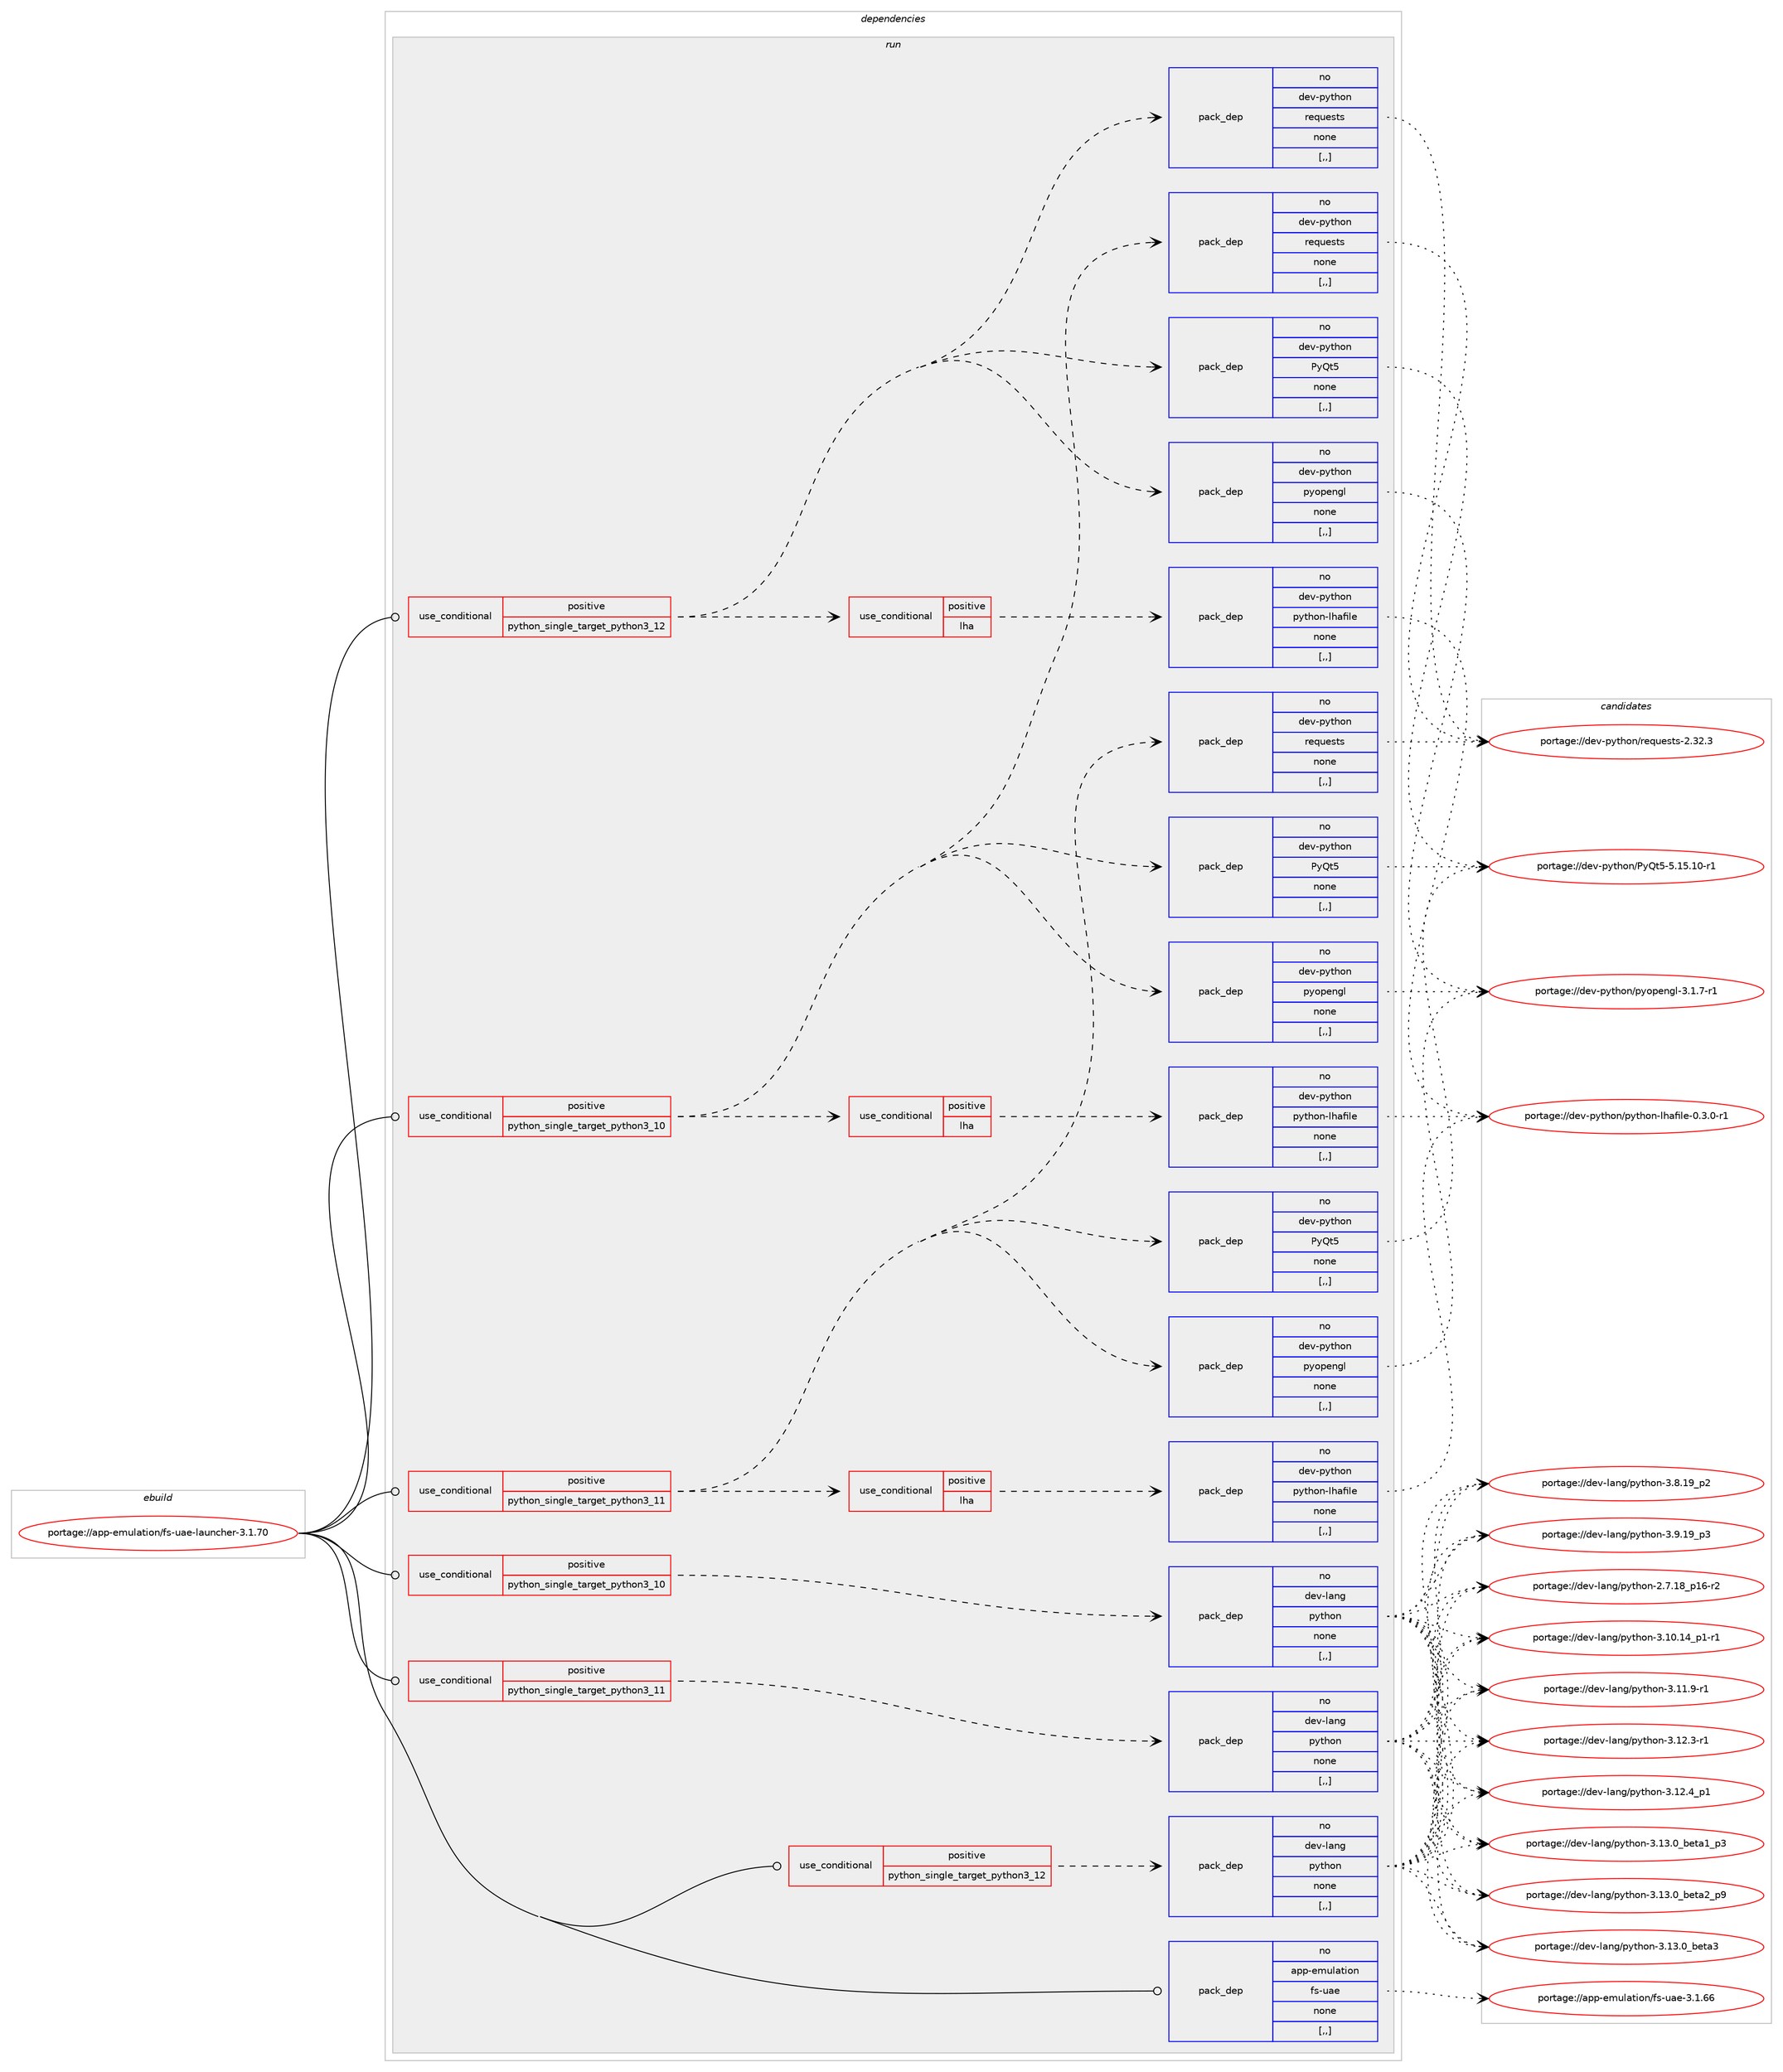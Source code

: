 digraph prolog {

# *************
# Graph options
# *************

newrank=true;
concentrate=true;
compound=true;
graph [rankdir=LR,fontname=Helvetica,fontsize=10,ranksep=1.5];#, ranksep=2.5, nodesep=0.2];
edge  [arrowhead=vee];
node  [fontname=Helvetica,fontsize=10];

# **********
# The ebuild
# **********

subgraph cluster_leftcol {
color=gray;
rank=same;
label=<<i>ebuild</i>>;
id [label="portage://app-emulation/fs-uae-launcher-3.1.70", color=red, width=4, href="../app-emulation/fs-uae-launcher-3.1.70.svg"];
}

# ****************
# The dependencies
# ****************

subgraph cluster_midcol {
color=gray;
label=<<i>dependencies</i>>;
subgraph cluster_compile {
fillcolor="#eeeeee";
style=filled;
label=<<i>compile</i>>;
}
subgraph cluster_compileandrun {
fillcolor="#eeeeee";
style=filled;
label=<<i>compile and run</i>>;
}
subgraph cluster_run {
fillcolor="#eeeeee";
style=filled;
label=<<i>run</i>>;
subgraph cond6260 {
dependency23706 [label=<<TABLE BORDER="0" CELLBORDER="1" CELLSPACING="0" CELLPADDING="4"><TR><TD ROWSPAN="3" CELLPADDING="10">use_conditional</TD></TR><TR><TD>positive</TD></TR><TR><TD>python_single_target_python3_10</TD></TR></TABLE>>, shape=none, color=red];
subgraph pack17289 {
dependency23707 [label=<<TABLE BORDER="0" CELLBORDER="1" CELLSPACING="0" CELLPADDING="4" WIDTH="220"><TR><TD ROWSPAN="6" CELLPADDING="30">pack_dep</TD></TR><TR><TD WIDTH="110">no</TD></TR><TR><TD>dev-lang</TD></TR><TR><TD>python</TD></TR><TR><TD>none</TD></TR><TR><TD>[,,]</TD></TR></TABLE>>, shape=none, color=blue];
}
dependency23706:e -> dependency23707:w [weight=20,style="dashed",arrowhead="vee"];
}
id:e -> dependency23706:w [weight=20,style="solid",arrowhead="odot"];
subgraph cond6261 {
dependency23708 [label=<<TABLE BORDER="0" CELLBORDER="1" CELLSPACING="0" CELLPADDING="4"><TR><TD ROWSPAN="3" CELLPADDING="10">use_conditional</TD></TR><TR><TD>positive</TD></TR><TR><TD>python_single_target_python3_10</TD></TR></TABLE>>, shape=none, color=red];
subgraph pack17290 {
dependency23709 [label=<<TABLE BORDER="0" CELLBORDER="1" CELLSPACING="0" CELLPADDING="4" WIDTH="220"><TR><TD ROWSPAN="6" CELLPADDING="30">pack_dep</TD></TR><TR><TD WIDTH="110">no</TD></TR><TR><TD>dev-python</TD></TR><TR><TD>PyQt5</TD></TR><TR><TD>none</TD></TR><TR><TD>[,,]</TD></TR></TABLE>>, shape=none, color=blue];
}
dependency23708:e -> dependency23709:w [weight=20,style="dashed",arrowhead="vee"];
subgraph pack17291 {
dependency23710 [label=<<TABLE BORDER="0" CELLBORDER="1" CELLSPACING="0" CELLPADDING="4" WIDTH="220"><TR><TD ROWSPAN="6" CELLPADDING="30">pack_dep</TD></TR><TR><TD WIDTH="110">no</TD></TR><TR><TD>dev-python</TD></TR><TR><TD>pyopengl</TD></TR><TR><TD>none</TD></TR><TR><TD>[,,]</TD></TR></TABLE>>, shape=none, color=blue];
}
dependency23708:e -> dependency23710:w [weight=20,style="dashed",arrowhead="vee"];
subgraph pack17292 {
dependency23711 [label=<<TABLE BORDER="0" CELLBORDER="1" CELLSPACING="0" CELLPADDING="4" WIDTH="220"><TR><TD ROWSPAN="6" CELLPADDING="30">pack_dep</TD></TR><TR><TD WIDTH="110">no</TD></TR><TR><TD>dev-python</TD></TR><TR><TD>requests</TD></TR><TR><TD>none</TD></TR><TR><TD>[,,]</TD></TR></TABLE>>, shape=none, color=blue];
}
dependency23708:e -> dependency23711:w [weight=20,style="dashed",arrowhead="vee"];
subgraph cond6262 {
dependency23712 [label=<<TABLE BORDER="0" CELLBORDER="1" CELLSPACING="0" CELLPADDING="4"><TR><TD ROWSPAN="3" CELLPADDING="10">use_conditional</TD></TR><TR><TD>positive</TD></TR><TR><TD>lha</TD></TR></TABLE>>, shape=none, color=red];
subgraph pack17293 {
dependency23713 [label=<<TABLE BORDER="0" CELLBORDER="1" CELLSPACING="0" CELLPADDING="4" WIDTH="220"><TR><TD ROWSPAN="6" CELLPADDING="30">pack_dep</TD></TR><TR><TD WIDTH="110">no</TD></TR><TR><TD>dev-python</TD></TR><TR><TD>python-lhafile</TD></TR><TR><TD>none</TD></TR><TR><TD>[,,]</TD></TR></TABLE>>, shape=none, color=blue];
}
dependency23712:e -> dependency23713:w [weight=20,style="dashed",arrowhead="vee"];
}
dependency23708:e -> dependency23712:w [weight=20,style="dashed",arrowhead="vee"];
}
id:e -> dependency23708:w [weight=20,style="solid",arrowhead="odot"];
subgraph cond6263 {
dependency23714 [label=<<TABLE BORDER="0" CELLBORDER="1" CELLSPACING="0" CELLPADDING="4"><TR><TD ROWSPAN="3" CELLPADDING="10">use_conditional</TD></TR><TR><TD>positive</TD></TR><TR><TD>python_single_target_python3_11</TD></TR></TABLE>>, shape=none, color=red];
subgraph pack17294 {
dependency23715 [label=<<TABLE BORDER="0" CELLBORDER="1" CELLSPACING="0" CELLPADDING="4" WIDTH="220"><TR><TD ROWSPAN="6" CELLPADDING="30">pack_dep</TD></TR><TR><TD WIDTH="110">no</TD></TR><TR><TD>dev-lang</TD></TR><TR><TD>python</TD></TR><TR><TD>none</TD></TR><TR><TD>[,,]</TD></TR></TABLE>>, shape=none, color=blue];
}
dependency23714:e -> dependency23715:w [weight=20,style="dashed",arrowhead="vee"];
}
id:e -> dependency23714:w [weight=20,style="solid",arrowhead="odot"];
subgraph cond6264 {
dependency23716 [label=<<TABLE BORDER="0" CELLBORDER="1" CELLSPACING="0" CELLPADDING="4"><TR><TD ROWSPAN="3" CELLPADDING="10">use_conditional</TD></TR><TR><TD>positive</TD></TR><TR><TD>python_single_target_python3_11</TD></TR></TABLE>>, shape=none, color=red];
subgraph pack17295 {
dependency23717 [label=<<TABLE BORDER="0" CELLBORDER="1" CELLSPACING="0" CELLPADDING="4" WIDTH="220"><TR><TD ROWSPAN="6" CELLPADDING="30">pack_dep</TD></TR><TR><TD WIDTH="110">no</TD></TR><TR><TD>dev-python</TD></TR><TR><TD>PyQt5</TD></TR><TR><TD>none</TD></TR><TR><TD>[,,]</TD></TR></TABLE>>, shape=none, color=blue];
}
dependency23716:e -> dependency23717:w [weight=20,style="dashed",arrowhead="vee"];
subgraph pack17296 {
dependency23718 [label=<<TABLE BORDER="0" CELLBORDER="1" CELLSPACING="0" CELLPADDING="4" WIDTH="220"><TR><TD ROWSPAN="6" CELLPADDING="30">pack_dep</TD></TR><TR><TD WIDTH="110">no</TD></TR><TR><TD>dev-python</TD></TR><TR><TD>pyopengl</TD></TR><TR><TD>none</TD></TR><TR><TD>[,,]</TD></TR></TABLE>>, shape=none, color=blue];
}
dependency23716:e -> dependency23718:w [weight=20,style="dashed",arrowhead="vee"];
subgraph pack17297 {
dependency23719 [label=<<TABLE BORDER="0" CELLBORDER="1" CELLSPACING="0" CELLPADDING="4" WIDTH="220"><TR><TD ROWSPAN="6" CELLPADDING="30">pack_dep</TD></TR><TR><TD WIDTH="110">no</TD></TR><TR><TD>dev-python</TD></TR><TR><TD>requests</TD></TR><TR><TD>none</TD></TR><TR><TD>[,,]</TD></TR></TABLE>>, shape=none, color=blue];
}
dependency23716:e -> dependency23719:w [weight=20,style="dashed",arrowhead="vee"];
subgraph cond6265 {
dependency23720 [label=<<TABLE BORDER="0" CELLBORDER="1" CELLSPACING="0" CELLPADDING="4"><TR><TD ROWSPAN="3" CELLPADDING="10">use_conditional</TD></TR><TR><TD>positive</TD></TR><TR><TD>lha</TD></TR></TABLE>>, shape=none, color=red];
subgraph pack17298 {
dependency23721 [label=<<TABLE BORDER="0" CELLBORDER="1" CELLSPACING="0" CELLPADDING="4" WIDTH="220"><TR><TD ROWSPAN="6" CELLPADDING="30">pack_dep</TD></TR><TR><TD WIDTH="110">no</TD></TR><TR><TD>dev-python</TD></TR><TR><TD>python-lhafile</TD></TR><TR><TD>none</TD></TR><TR><TD>[,,]</TD></TR></TABLE>>, shape=none, color=blue];
}
dependency23720:e -> dependency23721:w [weight=20,style="dashed",arrowhead="vee"];
}
dependency23716:e -> dependency23720:w [weight=20,style="dashed",arrowhead="vee"];
}
id:e -> dependency23716:w [weight=20,style="solid",arrowhead="odot"];
subgraph cond6266 {
dependency23722 [label=<<TABLE BORDER="0" CELLBORDER="1" CELLSPACING="0" CELLPADDING="4"><TR><TD ROWSPAN="3" CELLPADDING="10">use_conditional</TD></TR><TR><TD>positive</TD></TR><TR><TD>python_single_target_python3_12</TD></TR></TABLE>>, shape=none, color=red];
subgraph pack17299 {
dependency23723 [label=<<TABLE BORDER="0" CELLBORDER="1" CELLSPACING="0" CELLPADDING="4" WIDTH="220"><TR><TD ROWSPAN="6" CELLPADDING="30">pack_dep</TD></TR><TR><TD WIDTH="110">no</TD></TR><TR><TD>dev-lang</TD></TR><TR><TD>python</TD></TR><TR><TD>none</TD></TR><TR><TD>[,,]</TD></TR></TABLE>>, shape=none, color=blue];
}
dependency23722:e -> dependency23723:w [weight=20,style="dashed",arrowhead="vee"];
}
id:e -> dependency23722:w [weight=20,style="solid",arrowhead="odot"];
subgraph cond6267 {
dependency23724 [label=<<TABLE BORDER="0" CELLBORDER="1" CELLSPACING="0" CELLPADDING="4"><TR><TD ROWSPAN="3" CELLPADDING="10">use_conditional</TD></TR><TR><TD>positive</TD></TR><TR><TD>python_single_target_python3_12</TD></TR></TABLE>>, shape=none, color=red];
subgraph pack17300 {
dependency23725 [label=<<TABLE BORDER="0" CELLBORDER="1" CELLSPACING="0" CELLPADDING="4" WIDTH="220"><TR><TD ROWSPAN="6" CELLPADDING="30">pack_dep</TD></TR><TR><TD WIDTH="110">no</TD></TR><TR><TD>dev-python</TD></TR><TR><TD>PyQt5</TD></TR><TR><TD>none</TD></TR><TR><TD>[,,]</TD></TR></TABLE>>, shape=none, color=blue];
}
dependency23724:e -> dependency23725:w [weight=20,style="dashed",arrowhead="vee"];
subgraph pack17301 {
dependency23726 [label=<<TABLE BORDER="0" CELLBORDER="1" CELLSPACING="0" CELLPADDING="4" WIDTH="220"><TR><TD ROWSPAN="6" CELLPADDING="30">pack_dep</TD></TR><TR><TD WIDTH="110">no</TD></TR><TR><TD>dev-python</TD></TR><TR><TD>pyopengl</TD></TR><TR><TD>none</TD></TR><TR><TD>[,,]</TD></TR></TABLE>>, shape=none, color=blue];
}
dependency23724:e -> dependency23726:w [weight=20,style="dashed",arrowhead="vee"];
subgraph pack17302 {
dependency23727 [label=<<TABLE BORDER="0" CELLBORDER="1" CELLSPACING="0" CELLPADDING="4" WIDTH="220"><TR><TD ROWSPAN="6" CELLPADDING="30">pack_dep</TD></TR><TR><TD WIDTH="110">no</TD></TR><TR><TD>dev-python</TD></TR><TR><TD>requests</TD></TR><TR><TD>none</TD></TR><TR><TD>[,,]</TD></TR></TABLE>>, shape=none, color=blue];
}
dependency23724:e -> dependency23727:w [weight=20,style="dashed",arrowhead="vee"];
subgraph cond6268 {
dependency23728 [label=<<TABLE BORDER="0" CELLBORDER="1" CELLSPACING="0" CELLPADDING="4"><TR><TD ROWSPAN="3" CELLPADDING="10">use_conditional</TD></TR><TR><TD>positive</TD></TR><TR><TD>lha</TD></TR></TABLE>>, shape=none, color=red];
subgraph pack17303 {
dependency23729 [label=<<TABLE BORDER="0" CELLBORDER="1" CELLSPACING="0" CELLPADDING="4" WIDTH="220"><TR><TD ROWSPAN="6" CELLPADDING="30">pack_dep</TD></TR><TR><TD WIDTH="110">no</TD></TR><TR><TD>dev-python</TD></TR><TR><TD>python-lhafile</TD></TR><TR><TD>none</TD></TR><TR><TD>[,,]</TD></TR></TABLE>>, shape=none, color=blue];
}
dependency23728:e -> dependency23729:w [weight=20,style="dashed",arrowhead="vee"];
}
dependency23724:e -> dependency23728:w [weight=20,style="dashed",arrowhead="vee"];
}
id:e -> dependency23724:w [weight=20,style="solid",arrowhead="odot"];
subgraph pack17304 {
dependency23730 [label=<<TABLE BORDER="0" CELLBORDER="1" CELLSPACING="0" CELLPADDING="4" WIDTH="220"><TR><TD ROWSPAN="6" CELLPADDING="30">pack_dep</TD></TR><TR><TD WIDTH="110">no</TD></TR><TR><TD>app-emulation</TD></TR><TR><TD>fs-uae</TD></TR><TR><TD>none</TD></TR><TR><TD>[,,]</TD></TR></TABLE>>, shape=none, color=blue];
}
id:e -> dependency23730:w [weight=20,style="solid",arrowhead="odot"];
}
}

# **************
# The candidates
# **************

subgraph cluster_choices {
rank=same;
color=gray;
label=<<i>candidates</i>>;

subgraph choice17289 {
color=black;
nodesep=1;
choice100101118451089711010347112121116104111110455046554649569511249544511450 [label="portage://dev-lang/python-2.7.18_p16-r2", color=red, width=4,href="../dev-lang/python-2.7.18_p16-r2.svg"];
choice100101118451089711010347112121116104111110455146494846495295112494511449 [label="portage://dev-lang/python-3.10.14_p1-r1", color=red, width=4,href="../dev-lang/python-3.10.14_p1-r1.svg"];
choice100101118451089711010347112121116104111110455146494946574511449 [label="portage://dev-lang/python-3.11.9-r1", color=red, width=4,href="../dev-lang/python-3.11.9-r1.svg"];
choice100101118451089711010347112121116104111110455146495046514511449 [label="portage://dev-lang/python-3.12.3-r1", color=red, width=4,href="../dev-lang/python-3.12.3-r1.svg"];
choice100101118451089711010347112121116104111110455146495046529511249 [label="portage://dev-lang/python-3.12.4_p1", color=red, width=4,href="../dev-lang/python-3.12.4_p1.svg"];
choice10010111845108971101034711212111610411111045514649514648959810111697499511251 [label="portage://dev-lang/python-3.13.0_beta1_p3", color=red, width=4,href="../dev-lang/python-3.13.0_beta1_p3.svg"];
choice10010111845108971101034711212111610411111045514649514648959810111697509511257 [label="portage://dev-lang/python-3.13.0_beta2_p9", color=red, width=4,href="../dev-lang/python-3.13.0_beta2_p9.svg"];
choice1001011184510897110103471121211161041111104551464951464895981011169751 [label="portage://dev-lang/python-3.13.0_beta3", color=red, width=4,href="../dev-lang/python-3.13.0_beta3.svg"];
choice100101118451089711010347112121116104111110455146564649579511250 [label="portage://dev-lang/python-3.8.19_p2", color=red, width=4,href="../dev-lang/python-3.8.19_p2.svg"];
choice100101118451089711010347112121116104111110455146574649579511251 [label="portage://dev-lang/python-3.9.19_p3", color=red, width=4,href="../dev-lang/python-3.9.19_p3.svg"];
dependency23707:e -> choice100101118451089711010347112121116104111110455046554649569511249544511450:w [style=dotted,weight="100"];
dependency23707:e -> choice100101118451089711010347112121116104111110455146494846495295112494511449:w [style=dotted,weight="100"];
dependency23707:e -> choice100101118451089711010347112121116104111110455146494946574511449:w [style=dotted,weight="100"];
dependency23707:e -> choice100101118451089711010347112121116104111110455146495046514511449:w [style=dotted,weight="100"];
dependency23707:e -> choice100101118451089711010347112121116104111110455146495046529511249:w [style=dotted,weight="100"];
dependency23707:e -> choice10010111845108971101034711212111610411111045514649514648959810111697499511251:w [style=dotted,weight="100"];
dependency23707:e -> choice10010111845108971101034711212111610411111045514649514648959810111697509511257:w [style=dotted,weight="100"];
dependency23707:e -> choice1001011184510897110103471121211161041111104551464951464895981011169751:w [style=dotted,weight="100"];
dependency23707:e -> choice100101118451089711010347112121116104111110455146564649579511250:w [style=dotted,weight="100"];
dependency23707:e -> choice100101118451089711010347112121116104111110455146574649579511251:w [style=dotted,weight="100"];
}
subgraph choice17290 {
color=black;
nodesep=1;
choice100101118451121211161041111104780121811165345534649534649484511449 [label="portage://dev-python/PyQt5-5.15.10-r1", color=red, width=4,href="../dev-python/PyQt5-5.15.10-r1.svg"];
dependency23709:e -> choice100101118451121211161041111104780121811165345534649534649484511449:w [style=dotted,weight="100"];
}
subgraph choice17291 {
color=black;
nodesep=1;
choice10010111845112121116104111110471121211111121011101031084551464946554511449 [label="portage://dev-python/pyopengl-3.1.7-r1", color=red, width=4,href="../dev-python/pyopengl-3.1.7-r1.svg"];
dependency23710:e -> choice10010111845112121116104111110471121211111121011101031084551464946554511449:w [style=dotted,weight="100"];
}
subgraph choice17292 {
color=black;
nodesep=1;
choice100101118451121211161041111104711410111311710111511611545504651504651 [label="portage://dev-python/requests-2.32.3", color=red, width=4,href="../dev-python/requests-2.32.3.svg"];
dependency23711:e -> choice100101118451121211161041111104711410111311710111511611545504651504651:w [style=dotted,weight="100"];
}
subgraph choice17293 {
color=black;
nodesep=1;
choice100101118451121211161041111104711212111610411111045108104971021051081014548465146484511449 [label="portage://dev-python/python-lhafile-0.3.0-r1", color=red, width=4,href="../dev-python/python-lhafile-0.3.0-r1.svg"];
dependency23713:e -> choice100101118451121211161041111104711212111610411111045108104971021051081014548465146484511449:w [style=dotted,weight="100"];
}
subgraph choice17294 {
color=black;
nodesep=1;
choice100101118451089711010347112121116104111110455046554649569511249544511450 [label="portage://dev-lang/python-2.7.18_p16-r2", color=red, width=4,href="../dev-lang/python-2.7.18_p16-r2.svg"];
choice100101118451089711010347112121116104111110455146494846495295112494511449 [label="portage://dev-lang/python-3.10.14_p1-r1", color=red, width=4,href="../dev-lang/python-3.10.14_p1-r1.svg"];
choice100101118451089711010347112121116104111110455146494946574511449 [label="portage://dev-lang/python-3.11.9-r1", color=red, width=4,href="../dev-lang/python-3.11.9-r1.svg"];
choice100101118451089711010347112121116104111110455146495046514511449 [label="portage://dev-lang/python-3.12.3-r1", color=red, width=4,href="../dev-lang/python-3.12.3-r1.svg"];
choice100101118451089711010347112121116104111110455146495046529511249 [label="portage://dev-lang/python-3.12.4_p1", color=red, width=4,href="../dev-lang/python-3.12.4_p1.svg"];
choice10010111845108971101034711212111610411111045514649514648959810111697499511251 [label="portage://dev-lang/python-3.13.0_beta1_p3", color=red, width=4,href="../dev-lang/python-3.13.0_beta1_p3.svg"];
choice10010111845108971101034711212111610411111045514649514648959810111697509511257 [label="portage://dev-lang/python-3.13.0_beta2_p9", color=red, width=4,href="../dev-lang/python-3.13.0_beta2_p9.svg"];
choice1001011184510897110103471121211161041111104551464951464895981011169751 [label="portage://dev-lang/python-3.13.0_beta3", color=red, width=4,href="../dev-lang/python-3.13.0_beta3.svg"];
choice100101118451089711010347112121116104111110455146564649579511250 [label="portage://dev-lang/python-3.8.19_p2", color=red, width=4,href="../dev-lang/python-3.8.19_p2.svg"];
choice100101118451089711010347112121116104111110455146574649579511251 [label="portage://dev-lang/python-3.9.19_p3", color=red, width=4,href="../dev-lang/python-3.9.19_p3.svg"];
dependency23715:e -> choice100101118451089711010347112121116104111110455046554649569511249544511450:w [style=dotted,weight="100"];
dependency23715:e -> choice100101118451089711010347112121116104111110455146494846495295112494511449:w [style=dotted,weight="100"];
dependency23715:e -> choice100101118451089711010347112121116104111110455146494946574511449:w [style=dotted,weight="100"];
dependency23715:e -> choice100101118451089711010347112121116104111110455146495046514511449:w [style=dotted,weight="100"];
dependency23715:e -> choice100101118451089711010347112121116104111110455146495046529511249:w [style=dotted,weight="100"];
dependency23715:e -> choice10010111845108971101034711212111610411111045514649514648959810111697499511251:w [style=dotted,weight="100"];
dependency23715:e -> choice10010111845108971101034711212111610411111045514649514648959810111697509511257:w [style=dotted,weight="100"];
dependency23715:e -> choice1001011184510897110103471121211161041111104551464951464895981011169751:w [style=dotted,weight="100"];
dependency23715:e -> choice100101118451089711010347112121116104111110455146564649579511250:w [style=dotted,weight="100"];
dependency23715:e -> choice100101118451089711010347112121116104111110455146574649579511251:w [style=dotted,weight="100"];
}
subgraph choice17295 {
color=black;
nodesep=1;
choice100101118451121211161041111104780121811165345534649534649484511449 [label="portage://dev-python/PyQt5-5.15.10-r1", color=red, width=4,href="../dev-python/PyQt5-5.15.10-r1.svg"];
dependency23717:e -> choice100101118451121211161041111104780121811165345534649534649484511449:w [style=dotted,weight="100"];
}
subgraph choice17296 {
color=black;
nodesep=1;
choice10010111845112121116104111110471121211111121011101031084551464946554511449 [label="portage://dev-python/pyopengl-3.1.7-r1", color=red, width=4,href="../dev-python/pyopengl-3.1.7-r1.svg"];
dependency23718:e -> choice10010111845112121116104111110471121211111121011101031084551464946554511449:w [style=dotted,weight="100"];
}
subgraph choice17297 {
color=black;
nodesep=1;
choice100101118451121211161041111104711410111311710111511611545504651504651 [label="portage://dev-python/requests-2.32.3", color=red, width=4,href="../dev-python/requests-2.32.3.svg"];
dependency23719:e -> choice100101118451121211161041111104711410111311710111511611545504651504651:w [style=dotted,weight="100"];
}
subgraph choice17298 {
color=black;
nodesep=1;
choice100101118451121211161041111104711212111610411111045108104971021051081014548465146484511449 [label="portage://dev-python/python-lhafile-0.3.0-r1", color=red, width=4,href="../dev-python/python-lhafile-0.3.0-r1.svg"];
dependency23721:e -> choice100101118451121211161041111104711212111610411111045108104971021051081014548465146484511449:w [style=dotted,weight="100"];
}
subgraph choice17299 {
color=black;
nodesep=1;
choice100101118451089711010347112121116104111110455046554649569511249544511450 [label="portage://dev-lang/python-2.7.18_p16-r2", color=red, width=4,href="../dev-lang/python-2.7.18_p16-r2.svg"];
choice100101118451089711010347112121116104111110455146494846495295112494511449 [label="portage://dev-lang/python-3.10.14_p1-r1", color=red, width=4,href="../dev-lang/python-3.10.14_p1-r1.svg"];
choice100101118451089711010347112121116104111110455146494946574511449 [label="portage://dev-lang/python-3.11.9-r1", color=red, width=4,href="../dev-lang/python-3.11.9-r1.svg"];
choice100101118451089711010347112121116104111110455146495046514511449 [label="portage://dev-lang/python-3.12.3-r1", color=red, width=4,href="../dev-lang/python-3.12.3-r1.svg"];
choice100101118451089711010347112121116104111110455146495046529511249 [label="portage://dev-lang/python-3.12.4_p1", color=red, width=4,href="../dev-lang/python-3.12.4_p1.svg"];
choice10010111845108971101034711212111610411111045514649514648959810111697499511251 [label="portage://dev-lang/python-3.13.0_beta1_p3", color=red, width=4,href="../dev-lang/python-3.13.0_beta1_p3.svg"];
choice10010111845108971101034711212111610411111045514649514648959810111697509511257 [label="portage://dev-lang/python-3.13.0_beta2_p9", color=red, width=4,href="../dev-lang/python-3.13.0_beta2_p9.svg"];
choice1001011184510897110103471121211161041111104551464951464895981011169751 [label="portage://dev-lang/python-3.13.0_beta3", color=red, width=4,href="../dev-lang/python-3.13.0_beta3.svg"];
choice100101118451089711010347112121116104111110455146564649579511250 [label="portage://dev-lang/python-3.8.19_p2", color=red, width=4,href="../dev-lang/python-3.8.19_p2.svg"];
choice100101118451089711010347112121116104111110455146574649579511251 [label="portage://dev-lang/python-3.9.19_p3", color=red, width=4,href="../dev-lang/python-3.9.19_p3.svg"];
dependency23723:e -> choice100101118451089711010347112121116104111110455046554649569511249544511450:w [style=dotted,weight="100"];
dependency23723:e -> choice100101118451089711010347112121116104111110455146494846495295112494511449:w [style=dotted,weight="100"];
dependency23723:e -> choice100101118451089711010347112121116104111110455146494946574511449:w [style=dotted,weight="100"];
dependency23723:e -> choice100101118451089711010347112121116104111110455146495046514511449:w [style=dotted,weight="100"];
dependency23723:e -> choice100101118451089711010347112121116104111110455146495046529511249:w [style=dotted,weight="100"];
dependency23723:e -> choice10010111845108971101034711212111610411111045514649514648959810111697499511251:w [style=dotted,weight="100"];
dependency23723:e -> choice10010111845108971101034711212111610411111045514649514648959810111697509511257:w [style=dotted,weight="100"];
dependency23723:e -> choice1001011184510897110103471121211161041111104551464951464895981011169751:w [style=dotted,weight="100"];
dependency23723:e -> choice100101118451089711010347112121116104111110455146564649579511250:w [style=dotted,weight="100"];
dependency23723:e -> choice100101118451089711010347112121116104111110455146574649579511251:w [style=dotted,weight="100"];
}
subgraph choice17300 {
color=black;
nodesep=1;
choice100101118451121211161041111104780121811165345534649534649484511449 [label="portage://dev-python/PyQt5-5.15.10-r1", color=red, width=4,href="../dev-python/PyQt5-5.15.10-r1.svg"];
dependency23725:e -> choice100101118451121211161041111104780121811165345534649534649484511449:w [style=dotted,weight="100"];
}
subgraph choice17301 {
color=black;
nodesep=1;
choice10010111845112121116104111110471121211111121011101031084551464946554511449 [label="portage://dev-python/pyopengl-3.1.7-r1", color=red, width=4,href="../dev-python/pyopengl-3.1.7-r1.svg"];
dependency23726:e -> choice10010111845112121116104111110471121211111121011101031084551464946554511449:w [style=dotted,weight="100"];
}
subgraph choice17302 {
color=black;
nodesep=1;
choice100101118451121211161041111104711410111311710111511611545504651504651 [label="portage://dev-python/requests-2.32.3", color=red, width=4,href="../dev-python/requests-2.32.3.svg"];
dependency23727:e -> choice100101118451121211161041111104711410111311710111511611545504651504651:w [style=dotted,weight="100"];
}
subgraph choice17303 {
color=black;
nodesep=1;
choice100101118451121211161041111104711212111610411111045108104971021051081014548465146484511449 [label="portage://dev-python/python-lhafile-0.3.0-r1", color=red, width=4,href="../dev-python/python-lhafile-0.3.0-r1.svg"];
dependency23729:e -> choice100101118451121211161041111104711212111610411111045108104971021051081014548465146484511449:w [style=dotted,weight="100"];
}
subgraph choice17304 {
color=black;
nodesep=1;
choice97112112451011091171089711610511111047102115451179710145514649465454 [label="portage://app-emulation/fs-uae-3.1.66", color=red, width=4,href="../app-emulation/fs-uae-3.1.66.svg"];
dependency23730:e -> choice97112112451011091171089711610511111047102115451179710145514649465454:w [style=dotted,weight="100"];
}
}

}
